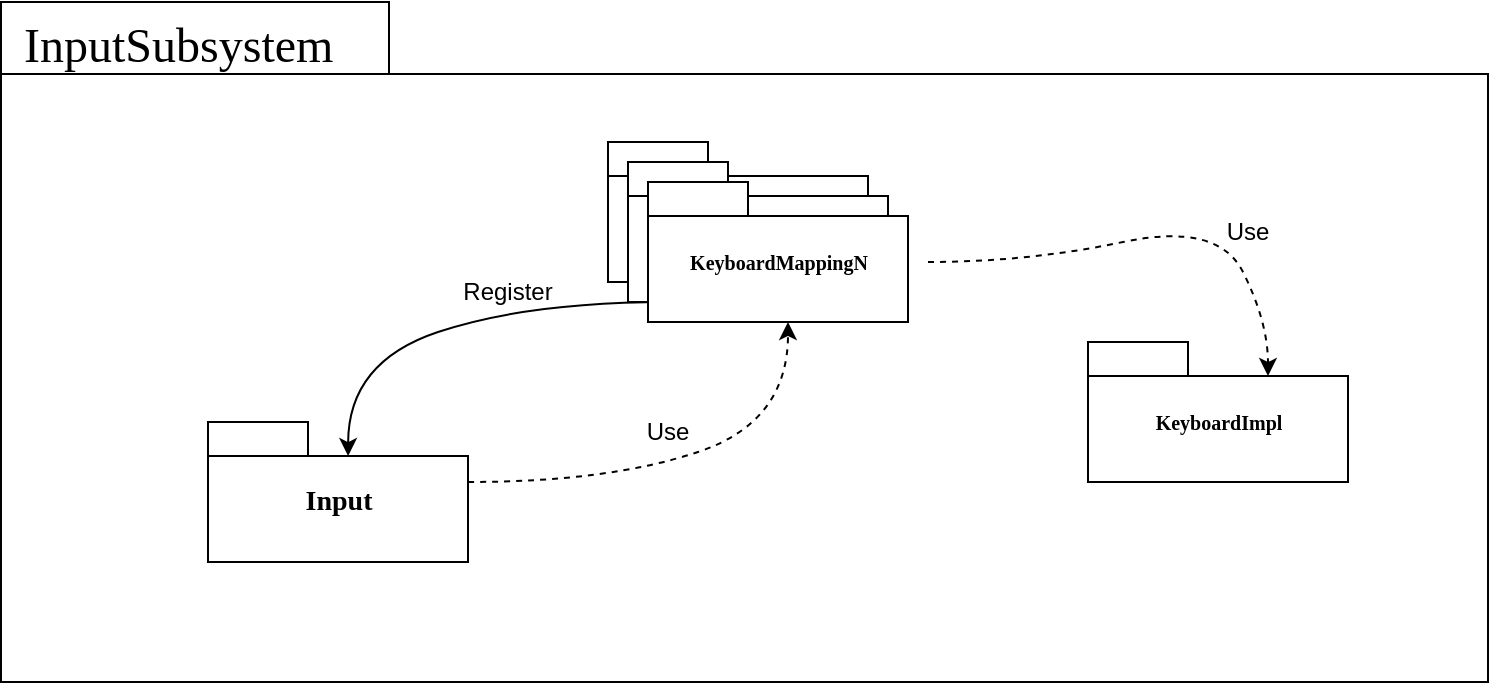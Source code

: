 <mxfile version="24.7.17">
  <diagram name="Page-1" id="b5b7bab2-c9e2-2cf4-8b2a-24fd1a2a6d21">
    <mxGraphModel dx="985" dy="1314" grid="1" gridSize="10" guides="1" tooltips="1" connect="1" arrows="1" fold="1" page="1" pageScale="1" pageWidth="827" pageHeight="1169" background="none" math="0" shadow="0">
      <root>
        <mxCell id="0" />
        <mxCell id="1" parent="0" />
        <mxCell id="6e0c8c40b5770093-72" value="" style="shape=folder;fontStyle=1;spacingTop=10;tabWidth=194;tabHeight=36;tabPosition=left;html=1;rounded=0;shadow=0;comic=0;labelBackgroundColor=none;strokeWidth=1;fillColor=none;fontFamily=Verdana;fontSize=10;align=center;movable=0;resizable=0;rotatable=0;deletable=0;editable=0;locked=1;connectable=0;" parent="1" vertex="1">
          <mxGeometry x="326.5" y="110" width="743.5" height="340" as="geometry" />
        </mxCell>
        <mxCell id="6e0c8c40b5770093-6" value="" style="group" parent="1" vertex="1" connectable="0">
          <mxGeometry x="430" y="320" width="130" height="70" as="geometry" />
        </mxCell>
        <mxCell id="6e0c8c40b5770093-4" value="&lt;font style=&quot;font-size: 14px;&quot;&gt;Input&lt;/font&gt;" style="shape=folder;fontStyle=1;spacingTop=10;tabWidth=50;tabHeight=17;tabPosition=left;html=1;rounded=0;shadow=0;comic=0;labelBackgroundColor=none;strokeWidth=1;fontFamily=Verdana;fontSize=10;align=center;" parent="6e0c8c40b5770093-6" vertex="1">
          <mxGeometry width="130" height="70" as="geometry" />
        </mxCell>
        <mxCell id="6e0c8c40b5770093-73" value="InputSubsystem" style="text;html=1;align=left;verticalAlign=top;spacingTop=-4;fontSize=24;fontFamily=Verdana" parent="1" vertex="1">
          <mxGeometry x="335.5" y="114.5" width="130" height="20" as="geometry" />
        </mxCell>
        <mxCell id="gZ8PbFY4enox2X3sqaEo-1" value="" style="curved=1;endArrow=classic;html=1;rounded=0;dashed=1;" edge="1" parent="1">
          <mxGeometry width="50" height="50" relative="1" as="geometry">
            <mxPoint x="560" y="350" as="sourcePoint" />
            <mxPoint x="720" y="270" as="targetPoint" />
            <Array as="points">
              <mxPoint x="630" y="350" />
              <mxPoint x="720" y="320" />
            </Array>
          </mxGeometry>
        </mxCell>
        <mxCell id="gZ8PbFY4enox2X3sqaEo-4" value="Register" style="text;html=1;align=center;verticalAlign=middle;whiteSpace=wrap;rounded=0;" vertex="1" parent="1">
          <mxGeometry x="550" y="240" width="60" height="30" as="geometry" />
        </mxCell>
        <mxCell id="gZ8PbFY4enox2X3sqaEo-5" value="" style="curved=1;endArrow=classic;html=1;rounded=0;entryX=0.539;entryY=0.243;entryDx=0;entryDy=0;entryPerimeter=0;" edge="1" parent="1" target="6e0c8c40b5770093-4">
          <mxGeometry width="50" height="50" relative="1" as="geometry">
            <mxPoint x="660" y="260.0" as="sourcePoint" />
            <mxPoint x="500" y="340.0" as="targetPoint" />
            <Array as="points">
              <mxPoint x="590" y="260.0" />
              <mxPoint x="500" y="290.0" />
            </Array>
          </mxGeometry>
        </mxCell>
        <mxCell id="gZ8PbFY4enox2X3sqaEo-6" value="Use" style="text;html=1;align=center;verticalAlign=middle;whiteSpace=wrap;rounded=0;" vertex="1" parent="1">
          <mxGeometry x="630" y="310" width="60" height="30" as="geometry" />
        </mxCell>
        <mxCell id="gZ8PbFY4enox2X3sqaEo-7" value="" style="group" vertex="1" connectable="0" parent="1">
          <mxGeometry x="870" y="280" width="130" height="70" as="geometry" />
        </mxCell>
        <mxCell id="gZ8PbFY4enox2X3sqaEo-8" value="KeyboardImpl" style="shape=folder;fontStyle=1;spacingTop=10;tabWidth=50;tabHeight=17;tabPosition=left;html=1;rounded=0;shadow=0;comic=0;labelBackgroundColor=none;strokeWidth=1;fontFamily=Verdana;fontSize=10;align=center;" vertex="1" parent="gZ8PbFY4enox2X3sqaEo-7">
          <mxGeometry width="130" height="70" as="geometry" />
        </mxCell>
        <mxCell id="gZ8PbFY4enox2X3sqaEo-10" value="" style="curved=1;endArrow=classic;html=1;rounded=0;entryX=0;entryY=0;entryDx=90;entryDy=17;entryPerimeter=0;dashed=1;" edge="1" parent="1" target="gZ8PbFY4enox2X3sqaEo-8">
          <mxGeometry width="50" height="50" relative="1" as="geometry">
            <mxPoint x="790" y="240" as="sourcePoint" />
            <mxPoint x="840" y="190" as="targetPoint" />
            <Array as="points">
              <mxPoint x="840" y="240" />
              <mxPoint x="935" y="220" />
              <mxPoint x="960" y="270" />
            </Array>
          </mxGeometry>
        </mxCell>
        <mxCell id="gZ8PbFY4enox2X3sqaEo-11" value="Use" style="text;html=1;align=center;verticalAlign=middle;whiteSpace=wrap;rounded=0;" vertex="1" parent="1">
          <mxGeometry x="920" y="210" width="60" height="30" as="geometry" />
        </mxCell>
        <mxCell id="gZ8PbFY4enox2X3sqaEo-18" value="" style="group" vertex="1" connectable="0" parent="1">
          <mxGeometry x="630" y="180" width="150" height="90" as="geometry" />
        </mxCell>
        <mxCell id="6e0c8c40b5770093-7" value="" style="group" parent="gZ8PbFY4enox2X3sqaEo-18" vertex="1" connectable="0">
          <mxGeometry width="130" height="70" as="geometry" />
        </mxCell>
        <mxCell id="6e0c8c40b5770093-8" value="KeyboardMapping1" style="shape=folder;fontStyle=1;spacingTop=10;tabWidth=50;tabHeight=17;tabPosition=left;html=1;rounded=0;shadow=0;comic=0;labelBackgroundColor=none;strokeWidth=1;fontFamily=Verdana;fontSize=10;align=center;" parent="6e0c8c40b5770093-7" vertex="1">
          <mxGeometry width="130" height="70" as="geometry" />
        </mxCell>
        <mxCell id="gZ8PbFY4enox2X3sqaEo-12" value="" style="group" vertex="1" connectable="0" parent="gZ8PbFY4enox2X3sqaEo-18">
          <mxGeometry x="10" y="10" width="130" height="70" as="geometry" />
        </mxCell>
        <mxCell id="gZ8PbFY4enox2X3sqaEo-13" value="KeyboardMapping1" style="shape=folder;fontStyle=1;spacingTop=10;tabWidth=50;tabHeight=17;tabPosition=left;html=1;rounded=0;shadow=0;comic=0;labelBackgroundColor=none;strokeWidth=1;fontFamily=Verdana;fontSize=10;align=center;" vertex="1" parent="gZ8PbFY4enox2X3sqaEo-12">
          <mxGeometry width="130" height="70" as="geometry" />
        </mxCell>
        <mxCell id="gZ8PbFY4enox2X3sqaEo-16" value="" style="group;movable=1;resizable=1;rotatable=1;deletable=1;editable=1;locked=0;connectable=1;" vertex="1" connectable="0" parent="gZ8PbFY4enox2X3sqaEo-18">
          <mxGeometry x="20" y="20" width="130" height="70" as="geometry" />
        </mxCell>
        <mxCell id="gZ8PbFY4enox2X3sqaEo-17" value="KeyboardMappingN" style="shape=folder;fontStyle=1;spacingTop=10;tabWidth=50;tabHeight=17;tabPosition=left;html=1;rounded=0;shadow=0;comic=0;labelBackgroundColor=none;strokeWidth=1;fontFamily=Verdana;fontSize=10;align=center;movable=1;resizable=1;rotatable=1;deletable=1;editable=1;locked=0;connectable=1;" vertex="1" parent="gZ8PbFY4enox2X3sqaEo-16">
          <mxGeometry width="130" height="70" as="geometry" />
        </mxCell>
      </root>
    </mxGraphModel>
  </diagram>
</mxfile>
